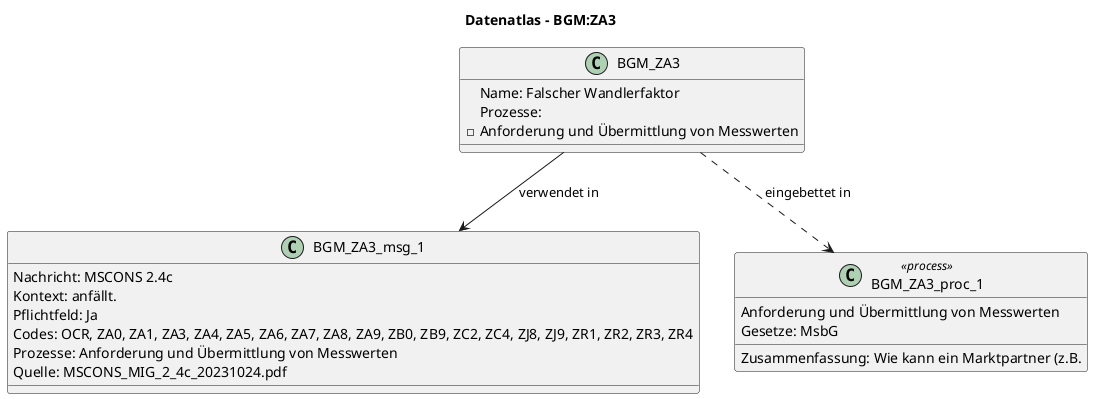 @startuml
title Datenatlas – BGM:ZA3
class BGM_ZA3 {
  Name: Falscher Wandlerfaktor
  Prozesse:
    - Anforderung und Übermittlung von Messwerten
}
class BGM_ZA3_msg_1 {
  Nachricht: MSCONS 2.4c
  Kontext: anfällt.
  Pflichtfeld: Ja
  Codes: OCR, ZA0, ZA1, ZA3, ZA4, ZA5, ZA6, ZA7, ZA8, ZA9, ZB0, ZB9, ZC2, ZC4, ZJ8, ZJ9, ZR1, ZR2, ZR3, ZR4
  Prozesse: Anforderung und Übermittlung von Messwerten
  Quelle: MSCONS_MIG_2_4c_20231024.pdf
}
BGM_ZA3 --> BGM_ZA3_msg_1 : verwendet in
class BGM_ZA3_proc_1 <<process>> {
  Anforderung und Übermittlung von Messwerten
  Gesetze: MsbG
  Zusammenfassung: Wie kann ein Marktpartner (z.B.
}
BGM_ZA3 ..> BGM_ZA3_proc_1 : eingebettet in
@enduml